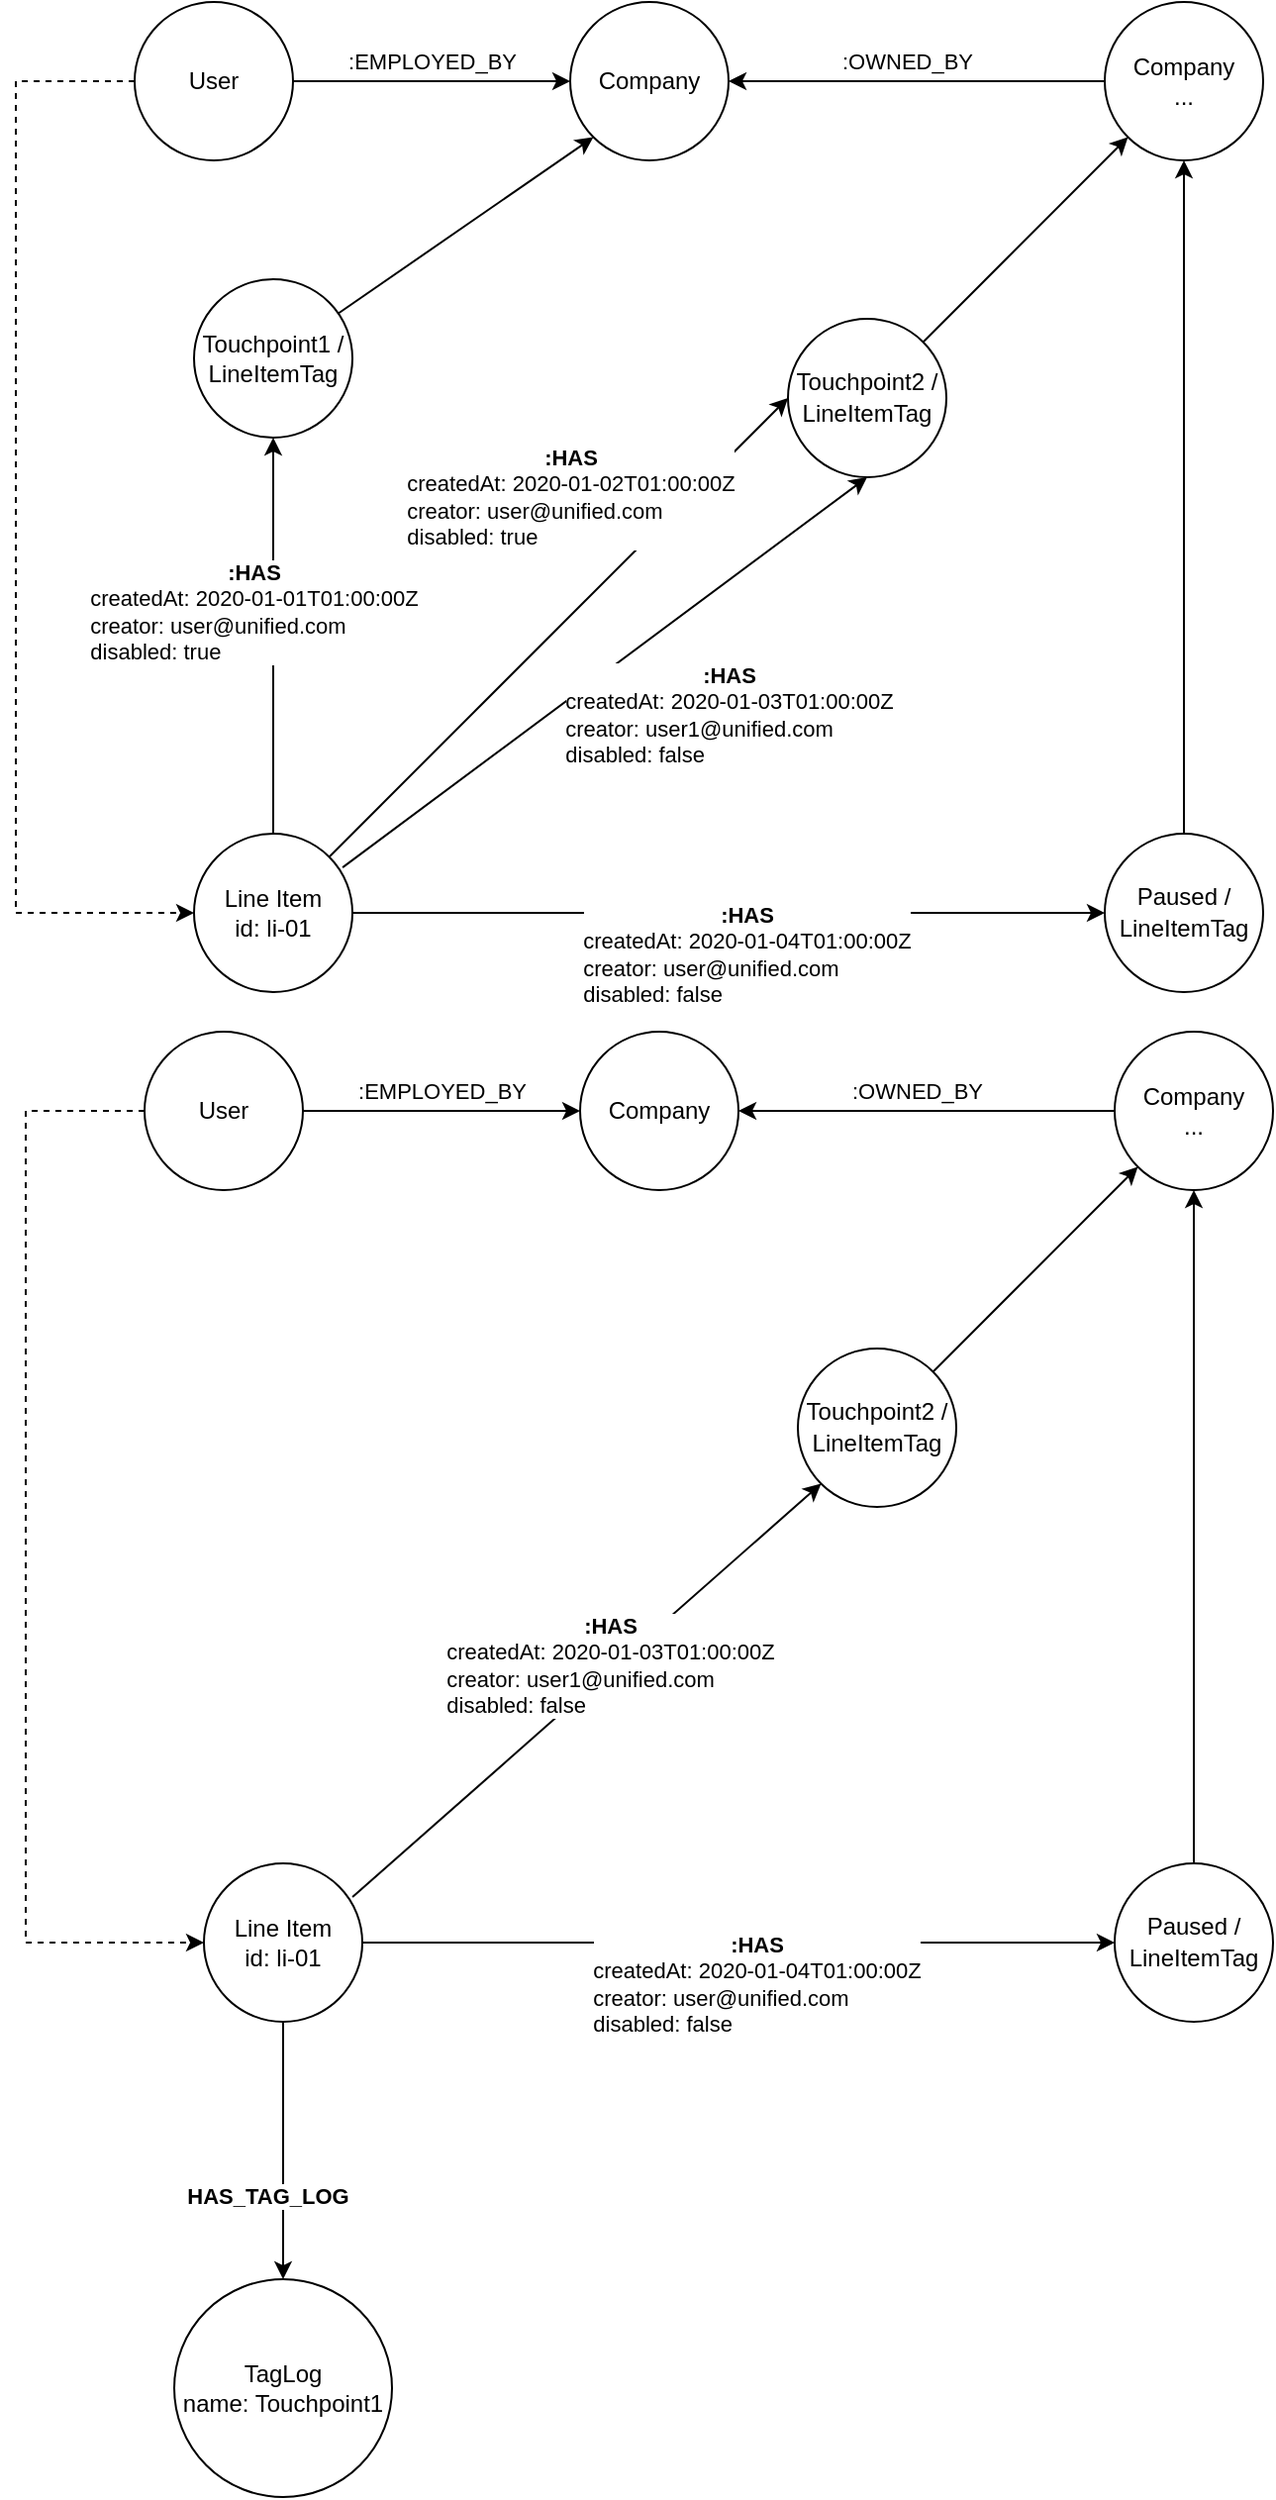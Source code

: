 <mxfile version="13.8.8" type="github">
  <diagram id="wG8C5bi752hzfAdVxd5n" name="Page-1">
    <mxGraphModel dx="706" dy="664" grid="1" gridSize="10" guides="1" tooltips="1" connect="1" arrows="1" fold="1" page="1" pageScale="1" pageWidth="850" pageHeight="1100" math="0" shadow="0">
      <root>
        <mxCell id="0" />
        <mxCell id="1" parent="0" />
        <mxCell id="p68g4423YFpmkSMjkOI0-16" style="edgeStyle=none;rounded=0;orthogonalLoop=1;jettySize=auto;html=1;entryX=0;entryY=1;entryDx=0;entryDy=0;" parent="1" source="p68g4423YFpmkSMjkOI0-2" target="p68g4423YFpmkSMjkOI0-21" edge="1">
          <mxGeometry relative="1" as="geometry" />
        </mxCell>
        <mxCell id="p68g4423YFpmkSMjkOI0-2" value="&lt;span style=&quot;text-align: left ; background-color: rgb(255 , 255 , 255)&quot;&gt;Touchpoint1 /&lt;br&gt;LineItemTag&lt;br&gt;&lt;/span&gt;" style="ellipse;whiteSpace=wrap;html=1;aspect=fixed;" parent="1" vertex="1">
          <mxGeometry x="120" y="160" width="80" height="80" as="geometry" />
        </mxCell>
        <mxCell id="p68g4423YFpmkSMjkOI0-17" style="edgeStyle=none;rounded=0;orthogonalLoop=1;jettySize=auto;html=1;entryX=0;entryY=1;entryDx=0;entryDy=0;" parent="1" source="p68g4423YFpmkSMjkOI0-3" target="p68g4423YFpmkSMjkOI0-14" edge="1">
          <mxGeometry relative="1" as="geometry" />
        </mxCell>
        <mxCell id="p68g4423YFpmkSMjkOI0-3" value="&lt;font style=&quot;font-size: 12px&quot;&gt;&lt;span style=&quot;text-align: left ; background-color: rgb(255 , 255 , 255)&quot;&gt;Touchpoint2 /&lt;br&gt;&lt;/span&gt;&lt;span style=&quot;text-align: left ; background-color: rgb(255 , 255 , 255)&quot;&gt;LineItemTag&lt;/span&gt;&lt;/font&gt;&lt;span style=&quot;color: rgb(9 , 30 , 66) ; font-family: , , &amp;#34;segoe ui&amp;#34; , &amp;#34;roboto&amp;#34; , &amp;#34;noto sans&amp;#34; , &amp;#34;ubuntu&amp;#34; , &amp;#34;droid sans&amp;#34; , &amp;#34;helvetica neue&amp;#34; , sans-serif ; font-size: 14px ; text-align: left ; background-color: rgb(255 , 255 , 255)&quot;&gt;&lt;br&gt;&lt;/span&gt;" style="ellipse;whiteSpace=wrap;html=1;aspect=fixed;" parent="1" vertex="1">
          <mxGeometry x="420" y="180" width="80" height="80" as="geometry" />
        </mxCell>
        <mxCell id="p68g4423YFpmkSMjkOI0-18" style="edgeStyle=none;rounded=0;orthogonalLoop=1;jettySize=auto;html=1;entryX=0.5;entryY=1;entryDx=0;entryDy=0;" parent="1" source="p68g4423YFpmkSMjkOI0-4" target="p68g4423YFpmkSMjkOI0-14" edge="1">
          <mxGeometry relative="1" as="geometry" />
        </mxCell>
        <mxCell id="p68g4423YFpmkSMjkOI0-4" value="&lt;font style=&quot;font-size: 12px&quot;&gt;&lt;span style=&quot;text-align: left ; background-color: rgb(255 , 255 , 255)&quot;&gt;Paused /&lt;br&gt;&lt;/span&gt;&lt;span style=&quot;text-align: left ; background-color: rgb(255 , 255 , 255)&quot;&gt;LineItemTag&lt;/span&gt;&lt;/font&gt;&lt;span style=&quot;color: rgb(9 , 30 , 66) ; font-family: , , &amp;#34;segoe ui&amp;#34; , &amp;#34;roboto&amp;#34; , &amp;#34;noto sans&amp;#34; , &amp;#34;ubuntu&amp;#34; , &amp;#34;droid sans&amp;#34; , &amp;#34;helvetica neue&amp;#34; , sans-serif ; font-size: 14px ; text-align: left ; background-color: rgb(255 , 255 , 255)&quot;&gt;&lt;br&gt;&lt;/span&gt;" style="ellipse;whiteSpace=wrap;html=1;aspect=fixed;" parent="1" vertex="1">
          <mxGeometry x="580" y="440" width="80" height="80" as="geometry" />
        </mxCell>
        <mxCell id="p68g4423YFpmkSMjkOI0-5" value="Line Item&lt;br&gt;id: li-01" style="ellipse;whiteSpace=wrap;html=1;aspect=fixed;" parent="1" vertex="1">
          <mxGeometry x="120" y="440" width="80" height="80" as="geometry" />
        </mxCell>
        <mxCell id="p68g4423YFpmkSMjkOI0-6" value="" style="endArrow=classic;html=1;exitX=0.5;exitY=0;exitDx=0;exitDy=0;entryX=0.5;entryY=1;entryDx=0;entryDy=0;" parent="1" source="p68g4423YFpmkSMjkOI0-5" target="p68g4423YFpmkSMjkOI0-2" edge="1">
          <mxGeometry width="50" height="50" relative="1" as="geometry">
            <mxPoint x="400" y="410" as="sourcePoint" />
            <mxPoint x="450" y="360" as="targetPoint" />
          </mxGeometry>
        </mxCell>
        <mxCell id="p68g4423YFpmkSMjkOI0-7" value="&lt;b&gt;:HAS&lt;/b&gt;&lt;br&gt;&lt;div style=&quot;text-align: left&quot;&gt;createdAt: 2020-01-01T01:00:00Z&lt;/div&gt;&lt;div style=&quot;text-align: left&quot;&gt;creator: user@unified.com&lt;/div&gt;&lt;div style=&quot;text-align: left&quot;&gt;disabled: true&lt;/div&gt;" style="edgeLabel;html=1;align=center;verticalAlign=middle;resizable=0;points=[];" parent="p68g4423YFpmkSMjkOI0-6" vertex="1" connectable="0">
          <mxGeometry x="0.216" y="1" relative="1" as="geometry">
            <mxPoint x="-9.0" y="9.1" as="offset" />
          </mxGeometry>
        </mxCell>
        <mxCell id="p68g4423YFpmkSMjkOI0-8" value="" style="endArrow=classic;html=1;exitX=1;exitY=0;exitDx=0;exitDy=0;entryX=0;entryY=0.5;entryDx=0;entryDy=0;" parent="1" source="p68g4423YFpmkSMjkOI0-5" target="p68g4423YFpmkSMjkOI0-3" edge="1">
          <mxGeometry width="50" height="50" relative="1" as="geometry">
            <mxPoint x="170" y="450" as="sourcePoint" />
            <mxPoint x="251.716" y="238.284" as="targetPoint" />
          </mxGeometry>
        </mxCell>
        <mxCell id="p68g4423YFpmkSMjkOI0-9" value="&lt;b&gt;:HAS&lt;/b&gt;&lt;br&gt;&lt;div style=&quot;text-align: left&quot;&gt;createdAt: 2020-01-02T01:00:00Z&lt;/div&gt;&lt;div style=&quot;text-align: left&quot;&gt;creator: user@unified.com&lt;/div&gt;&lt;div style=&quot;text-align: left&quot;&gt;disabled: true&lt;/div&gt;" style="edgeLabel;html=1;align=center;verticalAlign=middle;resizable=0;points=[];" parent="p68g4423YFpmkSMjkOI0-8" vertex="1" connectable="0">
          <mxGeometry x="0.216" y="1" relative="1" as="geometry">
            <mxPoint x="-18.29" y="-40.29" as="offset" />
          </mxGeometry>
        </mxCell>
        <mxCell id="p68g4423YFpmkSMjkOI0-10" value="" style="endArrow=classic;html=1;exitX=0.938;exitY=0.213;exitDx=0;exitDy=0;entryX=0.5;entryY=1;entryDx=0;entryDy=0;exitPerimeter=0;" parent="1" source="p68g4423YFpmkSMjkOI0-5" target="p68g4423YFpmkSMjkOI0-3" edge="1">
          <mxGeometry width="50" height="50" relative="1" as="geometry">
            <mxPoint x="198.284" y="461.716" as="sourcePoint" />
            <mxPoint x="470" y="240" as="targetPoint" />
          </mxGeometry>
        </mxCell>
        <mxCell id="p68g4423YFpmkSMjkOI0-11" value="&lt;b&gt;:HAS&lt;/b&gt;&lt;br&gt;&lt;div style=&quot;text-align: left&quot;&gt;createdAt: 2020-01-03T01:00:00Z&lt;/div&gt;&lt;div style=&quot;text-align: left&quot;&gt;creator: user1@unified.com&lt;/div&gt;&lt;div style=&quot;text-align: left&quot;&gt;disabled: false&lt;/div&gt;" style="edgeLabel;html=1;align=center;verticalAlign=middle;resizable=0;points=[];" parent="p68g4423YFpmkSMjkOI0-10" vertex="1" connectable="0">
          <mxGeometry x="0.216" y="1" relative="1" as="geometry">
            <mxPoint x="34.27" y="43.71" as="offset" />
          </mxGeometry>
        </mxCell>
        <mxCell id="p68g4423YFpmkSMjkOI0-12" value="" style="endArrow=classic;html=1;exitX=1;exitY=0.5;exitDx=0;exitDy=0;entryX=0;entryY=0.5;entryDx=0;entryDy=0;" parent="1" source="p68g4423YFpmkSMjkOI0-5" target="p68g4423YFpmkSMjkOI0-4" edge="1">
          <mxGeometry width="50" height="50" relative="1" as="geometry">
            <mxPoint x="210" y="490" as="sourcePoint" />
            <mxPoint x="510" y="280" as="targetPoint" />
          </mxGeometry>
        </mxCell>
        <mxCell id="p68g4423YFpmkSMjkOI0-13" value="&lt;b&gt;:HAS&lt;/b&gt;&lt;br&gt;&lt;div style=&quot;text-align: left&quot;&gt;createdAt: 2020-01-04T01:00:00Z&lt;/div&gt;&lt;div style=&quot;text-align: left&quot;&gt;creator: user@unified.com&lt;/div&gt;&lt;div style=&quot;text-align: left&quot;&gt;disabled: false&lt;/div&gt;" style="edgeLabel;html=1;align=center;verticalAlign=middle;resizable=0;points=[];" parent="p68g4423YFpmkSMjkOI0-12" vertex="1" connectable="0">
          <mxGeometry x="0.216" y="1" relative="1" as="geometry">
            <mxPoint x="-31.96" y="21.51" as="offset" />
          </mxGeometry>
        </mxCell>
        <mxCell id="p68g4423YFpmkSMjkOI0-14" value="Company&lt;br&gt;..." style="ellipse;whiteSpace=wrap;html=1;aspect=fixed;" parent="1" vertex="1">
          <mxGeometry x="580" y="20" width="80" height="80" as="geometry" />
        </mxCell>
        <mxCell id="p68g4423YFpmkSMjkOI0-20" style="edgeStyle=none;rounded=0;orthogonalLoop=1;jettySize=auto;html=1;entryX=0;entryY=0.5;entryDx=0;entryDy=0;" parent="1" source="p68g4423YFpmkSMjkOI0-19" target="p68g4423YFpmkSMjkOI0-21" edge="1">
          <mxGeometry relative="1" as="geometry">
            <mxPoint x="300" y="60" as="targetPoint" />
          </mxGeometry>
        </mxCell>
        <mxCell id="p68g4423YFpmkSMjkOI0-24" value=":EMPLOYED_BY" style="edgeLabel;html=1;align=center;verticalAlign=middle;resizable=0;points=[];" parent="p68g4423YFpmkSMjkOI0-20" vertex="1" connectable="0">
          <mxGeometry x="-0.357" relative="1" as="geometry">
            <mxPoint x="25" y="-10" as="offset" />
          </mxGeometry>
        </mxCell>
        <mxCell id="p68g4423YFpmkSMjkOI0-23" style="edgeStyle=orthogonalEdgeStyle;rounded=0;orthogonalLoop=1;jettySize=auto;html=1;entryX=0;entryY=0.5;entryDx=0;entryDy=0;dashed=1;" parent="1" source="p68g4423YFpmkSMjkOI0-19" target="p68g4423YFpmkSMjkOI0-5" edge="1">
          <mxGeometry relative="1" as="geometry">
            <Array as="points">
              <mxPoint x="30" y="60" />
              <mxPoint x="30" y="480" />
            </Array>
          </mxGeometry>
        </mxCell>
        <mxCell id="p68g4423YFpmkSMjkOI0-19" value="User" style="ellipse;whiteSpace=wrap;html=1;aspect=fixed;" parent="1" vertex="1">
          <mxGeometry x="90" y="20" width="80" height="80" as="geometry" />
        </mxCell>
        <mxCell id="p68g4423YFpmkSMjkOI0-22" style="edgeStyle=none;rounded=0;orthogonalLoop=1;jettySize=auto;html=1;exitX=0;exitY=0.5;exitDx=0;exitDy=0;entryX=1;entryY=0.5;entryDx=0;entryDy=0;" parent="1" source="p68g4423YFpmkSMjkOI0-14" target="p68g4423YFpmkSMjkOI0-21" edge="1">
          <mxGeometry relative="1" as="geometry">
            <mxPoint x="400" y="140" as="targetPoint" />
          </mxGeometry>
        </mxCell>
        <mxCell id="p68g4423YFpmkSMjkOI0-25" value=":OWNED_BY" style="edgeLabel;html=1;align=center;verticalAlign=middle;resizable=0;points=[];" parent="p68g4423YFpmkSMjkOI0-22" vertex="1" connectable="0">
          <mxGeometry x="0.358" relative="1" as="geometry">
            <mxPoint x="29" y="-10" as="offset" />
          </mxGeometry>
        </mxCell>
        <mxCell id="p68g4423YFpmkSMjkOI0-21" value="Company" style="ellipse;whiteSpace=wrap;html=1;aspect=fixed;" parent="1" vertex="1">
          <mxGeometry x="310" y="20" width="80" height="80" as="geometry" />
        </mxCell>
        <mxCell id="A_VDeT5SQImMY4B4_ti9-3" style="edgeStyle=none;rounded=0;orthogonalLoop=1;jettySize=auto;html=1;entryX=0;entryY=1;entryDx=0;entryDy=0;" edge="1" parent="1" source="A_VDeT5SQImMY4B4_ti9-4" target="A_VDeT5SQImMY4B4_ti9-16">
          <mxGeometry relative="1" as="geometry" />
        </mxCell>
        <mxCell id="A_VDeT5SQImMY4B4_ti9-4" value="&lt;font style=&quot;font-size: 12px&quot;&gt;&lt;span style=&quot;text-align: left ; background-color: rgb(255 , 255 , 255)&quot;&gt;Touchpoint2 /&lt;br&gt;&lt;/span&gt;&lt;span style=&quot;text-align: left ; background-color: rgb(255 , 255 , 255)&quot;&gt;LineItemTag&lt;/span&gt;&lt;/font&gt;&lt;span style=&quot;color: rgb(9 , 30 , 66) ; font-family: , , &amp;#34;segoe ui&amp;#34; , &amp;#34;roboto&amp;#34; , &amp;#34;noto sans&amp;#34; , &amp;#34;ubuntu&amp;#34; , &amp;#34;droid sans&amp;#34; , &amp;#34;helvetica neue&amp;#34; , sans-serif ; font-size: 14px ; text-align: left ; background-color: rgb(255 , 255 , 255)&quot;&gt;&lt;br&gt;&lt;/span&gt;" style="ellipse;whiteSpace=wrap;html=1;aspect=fixed;" vertex="1" parent="1">
          <mxGeometry x="425" y="700" width="80" height="80" as="geometry" />
        </mxCell>
        <mxCell id="A_VDeT5SQImMY4B4_ti9-5" style="edgeStyle=none;rounded=0;orthogonalLoop=1;jettySize=auto;html=1;entryX=0.5;entryY=1;entryDx=0;entryDy=0;" edge="1" parent="1" source="A_VDeT5SQImMY4B4_ti9-6" target="A_VDeT5SQImMY4B4_ti9-16">
          <mxGeometry relative="1" as="geometry" />
        </mxCell>
        <mxCell id="A_VDeT5SQImMY4B4_ti9-6" value="&lt;font style=&quot;font-size: 12px&quot;&gt;&lt;span style=&quot;text-align: left ; background-color: rgb(255 , 255 , 255)&quot;&gt;Paused /&lt;br&gt;&lt;/span&gt;&lt;span style=&quot;text-align: left ; background-color: rgb(255 , 255 , 255)&quot;&gt;LineItemTag&lt;/span&gt;&lt;/font&gt;&lt;span style=&quot;color: rgb(9 , 30 , 66) ; font-family: , , &amp;#34;segoe ui&amp;#34; , &amp;#34;roboto&amp;#34; , &amp;#34;noto sans&amp;#34; , &amp;#34;ubuntu&amp;#34; , &amp;#34;droid sans&amp;#34; , &amp;#34;helvetica neue&amp;#34; , sans-serif ; font-size: 14px ; text-align: left ; background-color: rgb(255 , 255 , 255)&quot;&gt;&lt;br&gt;&lt;/span&gt;" style="ellipse;whiteSpace=wrap;html=1;aspect=fixed;" vertex="1" parent="1">
          <mxGeometry x="585" y="960" width="80" height="80" as="geometry" />
        </mxCell>
        <mxCell id="A_VDeT5SQImMY4B4_ti9-7" value="Line Item&lt;br&gt;id: li-01" style="ellipse;whiteSpace=wrap;html=1;aspect=fixed;" vertex="1" parent="1">
          <mxGeometry x="125" y="960" width="80" height="80" as="geometry" />
        </mxCell>
        <mxCell id="A_VDeT5SQImMY4B4_ti9-8" value="" style="endArrow=classic;html=1;exitX=0.5;exitY=1;exitDx=0;exitDy=0;entryX=0.5;entryY=0;entryDx=0;entryDy=0;" edge="1" parent="1" source="A_VDeT5SQImMY4B4_ti9-7" target="A_VDeT5SQImMY4B4_ti9-24">
          <mxGeometry width="50" height="50" relative="1" as="geometry">
            <mxPoint x="405" y="930" as="sourcePoint" />
            <mxPoint x="455" y="880" as="targetPoint" />
          </mxGeometry>
        </mxCell>
        <mxCell id="A_VDeT5SQImMY4B4_ti9-9" value="&lt;b&gt;HAS_TAG_LOG&lt;/b&gt;" style="edgeLabel;html=1;align=center;verticalAlign=middle;resizable=0;points=[];" vertex="1" connectable="0" parent="A_VDeT5SQImMY4B4_ti9-8">
          <mxGeometry x="0.216" y="1" relative="1" as="geometry">
            <mxPoint x="-9.0" y="9.1" as="offset" />
          </mxGeometry>
        </mxCell>
        <mxCell id="A_VDeT5SQImMY4B4_ti9-12" value="" style="endArrow=classic;html=1;exitX=0.938;exitY=0.213;exitDx=0;exitDy=0;entryX=0;entryY=1;entryDx=0;entryDy=0;exitPerimeter=0;" edge="1" parent="1" source="A_VDeT5SQImMY4B4_ti9-7" target="A_VDeT5SQImMY4B4_ti9-4">
          <mxGeometry width="50" height="50" relative="1" as="geometry">
            <mxPoint x="203.284" y="981.716" as="sourcePoint" />
            <mxPoint x="475" y="760" as="targetPoint" />
          </mxGeometry>
        </mxCell>
        <mxCell id="A_VDeT5SQImMY4B4_ti9-13" value="&lt;b&gt;:HAS&lt;/b&gt;&lt;br&gt;&lt;div style=&quot;text-align: left&quot;&gt;createdAt: 2020-01-03T01:00:00Z&lt;/div&gt;&lt;div style=&quot;text-align: left&quot;&gt;creator: user1@unified.com&lt;/div&gt;&lt;div style=&quot;text-align: left&quot;&gt;disabled: false&lt;/div&gt;" style="edgeLabel;html=1;align=center;verticalAlign=middle;resizable=0;points=[];" vertex="1" connectable="0" parent="A_VDeT5SQImMY4B4_ti9-12">
          <mxGeometry x="0.216" y="1" relative="1" as="geometry">
            <mxPoint x="-13.37" y="10.72" as="offset" />
          </mxGeometry>
        </mxCell>
        <mxCell id="A_VDeT5SQImMY4B4_ti9-14" value="" style="endArrow=classic;html=1;exitX=1;exitY=0.5;exitDx=0;exitDy=0;entryX=0;entryY=0.5;entryDx=0;entryDy=0;" edge="1" parent="1" source="A_VDeT5SQImMY4B4_ti9-7" target="A_VDeT5SQImMY4B4_ti9-6">
          <mxGeometry width="50" height="50" relative="1" as="geometry">
            <mxPoint x="215" y="1010" as="sourcePoint" />
            <mxPoint x="515" y="800" as="targetPoint" />
          </mxGeometry>
        </mxCell>
        <mxCell id="A_VDeT5SQImMY4B4_ti9-15" value="&lt;b&gt;:HAS&lt;/b&gt;&lt;br&gt;&lt;div style=&quot;text-align: left&quot;&gt;createdAt: 2020-01-04T01:00:00Z&lt;/div&gt;&lt;div style=&quot;text-align: left&quot;&gt;creator: user@unified.com&lt;/div&gt;&lt;div style=&quot;text-align: left&quot;&gt;disabled: false&lt;/div&gt;" style="edgeLabel;html=1;align=center;verticalAlign=middle;resizable=0;points=[];" vertex="1" connectable="0" parent="A_VDeT5SQImMY4B4_ti9-14">
          <mxGeometry x="0.216" y="1" relative="1" as="geometry">
            <mxPoint x="-31.96" y="21.51" as="offset" />
          </mxGeometry>
        </mxCell>
        <mxCell id="A_VDeT5SQImMY4B4_ti9-16" value="Company&lt;br&gt;..." style="ellipse;whiteSpace=wrap;html=1;aspect=fixed;" vertex="1" parent="1">
          <mxGeometry x="585" y="540" width="80" height="80" as="geometry" />
        </mxCell>
        <mxCell id="A_VDeT5SQImMY4B4_ti9-17" style="edgeStyle=none;rounded=0;orthogonalLoop=1;jettySize=auto;html=1;entryX=0;entryY=0.5;entryDx=0;entryDy=0;" edge="1" parent="1" source="A_VDeT5SQImMY4B4_ti9-20" target="A_VDeT5SQImMY4B4_ti9-23">
          <mxGeometry relative="1" as="geometry">
            <mxPoint x="305" y="580" as="targetPoint" />
          </mxGeometry>
        </mxCell>
        <mxCell id="A_VDeT5SQImMY4B4_ti9-18" value=":EMPLOYED_BY" style="edgeLabel;html=1;align=center;verticalAlign=middle;resizable=0;points=[];" vertex="1" connectable="0" parent="A_VDeT5SQImMY4B4_ti9-17">
          <mxGeometry x="-0.357" relative="1" as="geometry">
            <mxPoint x="25" y="-10" as="offset" />
          </mxGeometry>
        </mxCell>
        <mxCell id="A_VDeT5SQImMY4B4_ti9-19" style="edgeStyle=orthogonalEdgeStyle;rounded=0;orthogonalLoop=1;jettySize=auto;html=1;entryX=0;entryY=0.5;entryDx=0;entryDy=0;dashed=1;" edge="1" parent="1" source="A_VDeT5SQImMY4B4_ti9-20" target="A_VDeT5SQImMY4B4_ti9-7">
          <mxGeometry relative="1" as="geometry">
            <Array as="points">
              <mxPoint x="35" y="580" />
              <mxPoint x="35" y="1000" />
            </Array>
          </mxGeometry>
        </mxCell>
        <mxCell id="A_VDeT5SQImMY4B4_ti9-20" value="User" style="ellipse;whiteSpace=wrap;html=1;aspect=fixed;" vertex="1" parent="1">
          <mxGeometry x="95" y="540" width="80" height="80" as="geometry" />
        </mxCell>
        <mxCell id="A_VDeT5SQImMY4B4_ti9-21" style="edgeStyle=none;rounded=0;orthogonalLoop=1;jettySize=auto;html=1;exitX=0;exitY=0.5;exitDx=0;exitDy=0;entryX=1;entryY=0.5;entryDx=0;entryDy=0;" edge="1" parent="1" source="A_VDeT5SQImMY4B4_ti9-16" target="A_VDeT5SQImMY4B4_ti9-23">
          <mxGeometry relative="1" as="geometry">
            <mxPoint x="405" y="660" as="targetPoint" />
          </mxGeometry>
        </mxCell>
        <mxCell id="A_VDeT5SQImMY4B4_ti9-22" value=":OWNED_BY" style="edgeLabel;html=1;align=center;verticalAlign=middle;resizable=0;points=[];" vertex="1" connectable="0" parent="A_VDeT5SQImMY4B4_ti9-21">
          <mxGeometry x="0.358" relative="1" as="geometry">
            <mxPoint x="29" y="-10" as="offset" />
          </mxGeometry>
        </mxCell>
        <mxCell id="A_VDeT5SQImMY4B4_ti9-23" value="Company" style="ellipse;whiteSpace=wrap;html=1;aspect=fixed;" vertex="1" parent="1">
          <mxGeometry x="315" y="540" width="80" height="80" as="geometry" />
        </mxCell>
        <mxCell id="A_VDeT5SQImMY4B4_ti9-24" value="TagLog&lt;br&gt;name: Touchpoint1" style="ellipse;whiteSpace=wrap;html=1;aspect=fixed;" vertex="1" parent="1">
          <mxGeometry x="110" y="1170" width="110" height="110" as="geometry" />
        </mxCell>
      </root>
    </mxGraphModel>
  </diagram>
</mxfile>

